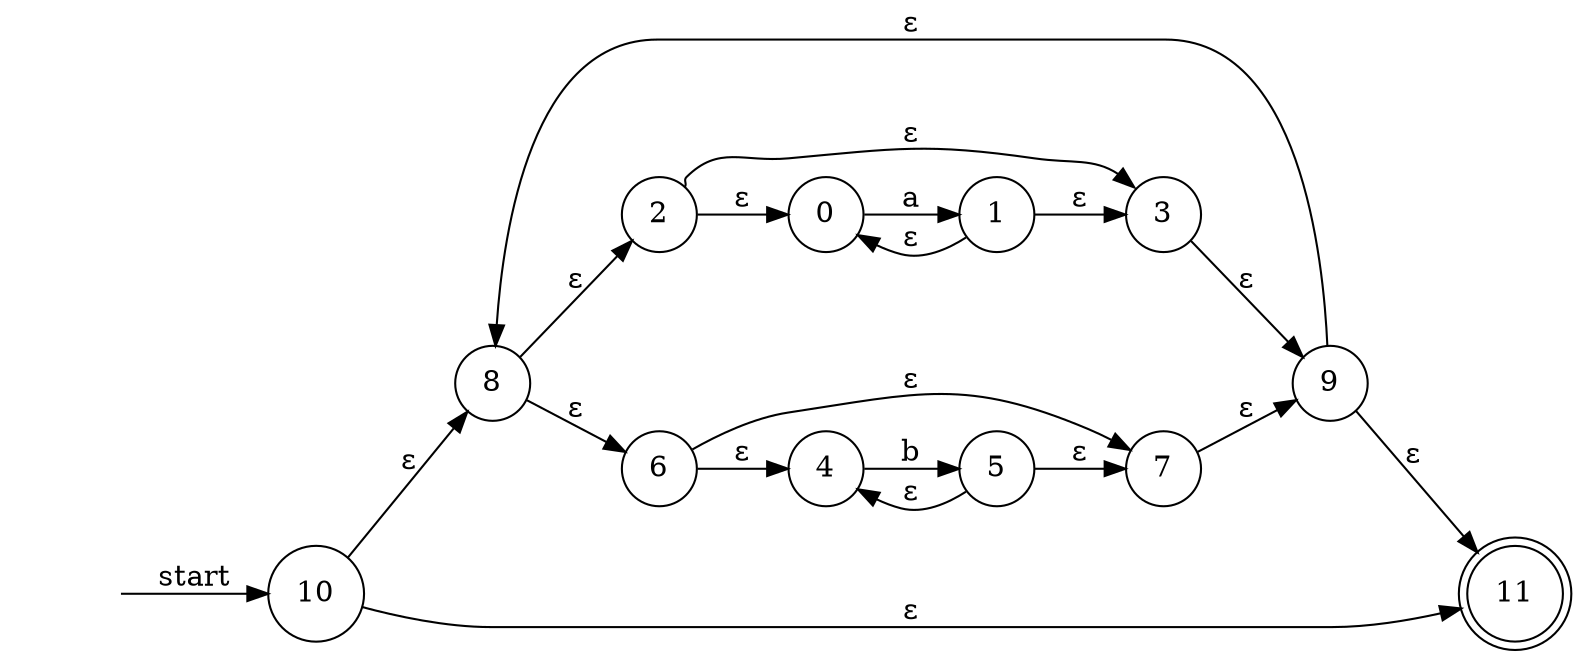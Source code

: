 digraph{
	rankdir = LR
	empty [label = "" color = white shape = none fontcolor = white style = invisible]
	A [label = "0" shape = circle]
	B [label = "1" shape = circle]
	C [label = "2" shape = circle]
	D [label = "3" shape = circle]
	E [label = "4" shape = circle]
	F [label = "5" shape = circle]
	G [label = "6" shape = circle]
	H [label = "7" shape = circle]
	I [label = "8" shape = circle]
	J [label = "9" shape = circle]
	K [label = "10" shape = circle]
	L [label = "11" shape = doublecircle]
	A -> B [label = "a"  weight = 8] //a
	C -> A [label = "ɛ" ]
	B -> D [label = "ɛ" ]
	B -> A [label = "ɛ" ]
	C:ne -> D:nw [label = "ɛ" ] //a* C -> D
	E -> F [label = "b"  weight = 8] //b
	G -> E [label = "ɛ"  weight = 8]
	F -> H [label = "ɛ"  weight = 8]
	F -> E [label = "ɛ" ]
	G -> H [label = "ɛ" ] //b* G -> H
	I -> {C, G} [label = "ɛ"]
	{D, H} -> J [label = "ɛ"] //a* | b* I -> J
	K -> I [label = "ɛ"]
	J -> L [label = "ɛ"]
	J -> I [label = "ɛ"]
	K -> L [label = "ɛ"] // (a* | b*)* K -> L
	empty -> K [label = "start"]
}
